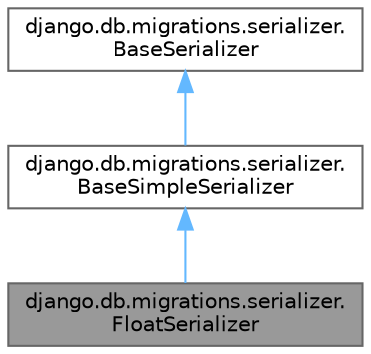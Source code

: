 digraph "django.db.migrations.serializer.FloatSerializer"
{
 // LATEX_PDF_SIZE
  bgcolor="transparent";
  edge [fontname=Helvetica,fontsize=10,labelfontname=Helvetica,labelfontsize=10];
  node [fontname=Helvetica,fontsize=10,shape=box,height=0.2,width=0.4];
  Node1 [id="Node000001",label="django.db.migrations.serializer.\lFloatSerializer",height=0.2,width=0.4,color="gray40", fillcolor="grey60", style="filled", fontcolor="black",tooltip=" "];
  Node2 -> Node1 [id="edge1_Node000001_Node000002",dir="back",color="steelblue1",style="solid",tooltip=" "];
  Node2 [id="Node000002",label="django.db.migrations.serializer.\lBaseSimpleSerializer",height=0.2,width=0.4,color="gray40", fillcolor="white", style="filled",URL="$classdjango_1_1db_1_1migrations_1_1serializer_1_1_base_simple_serializer.html",tooltip=" "];
  Node3 -> Node2 [id="edge2_Node000002_Node000003",dir="back",color="steelblue1",style="solid",tooltip=" "];
  Node3 [id="Node000003",label="django.db.migrations.serializer.\lBaseSerializer",height=0.2,width=0.4,color="gray40", fillcolor="white", style="filled",URL="$classdjango_1_1db_1_1migrations_1_1serializer_1_1_base_serializer.html",tooltip=" "];
}
